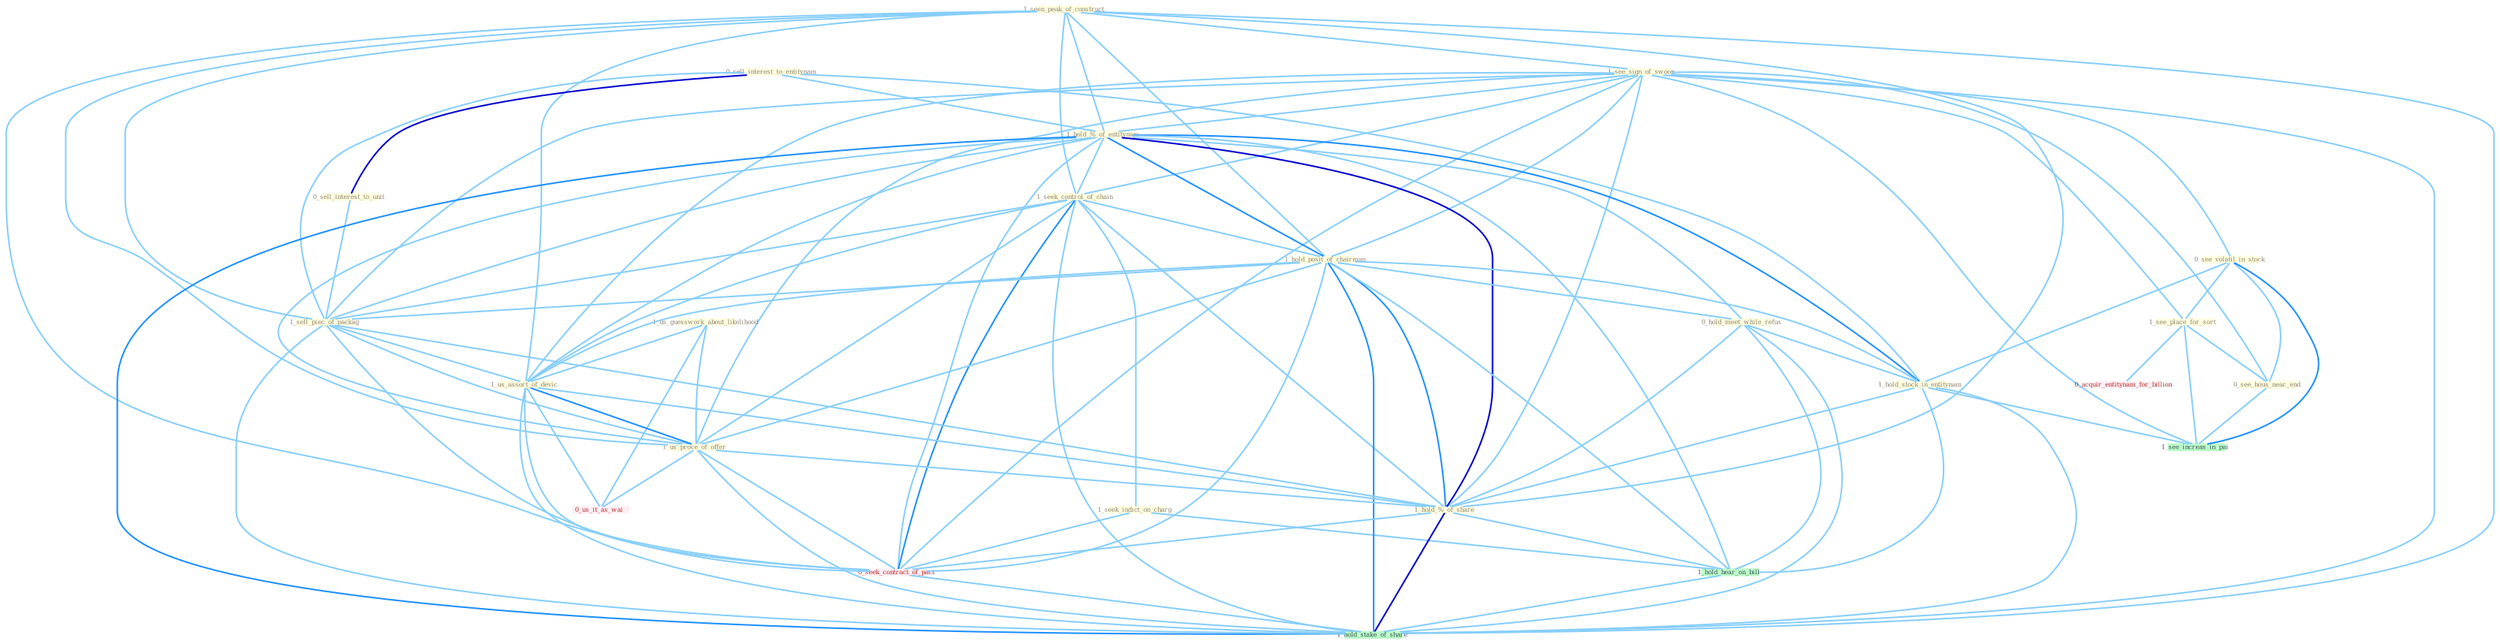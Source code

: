 Graph G{ 
    node
    [shape=polygon,style=filled,width=.5,height=.06,color="#BDFCC9",fixedsize=true,fontsize=4,
    fontcolor="#2f4f4f"];
    {node
    [color="#ffffe0", fontcolor="#8b7d6b"] "1_seen_peak_of_construct " "0_sell_interest_to_entitynam " "1_see_sign_of_swoon " "0_sell_interest_to_unit " "1_hold_%_of_entitynam " "1_seek_control_of_chain " "1_seek_indict_on_charg " "1_us_guesswork_about_likelihood " "0_see_volatil_in_stock " "1_hold_posit_of_chairman " "1_see_place_for_sort " "1_sell_piec_of_packag " "1_us_assort_of_devic " "1_us_proce_of_offer " "0_hold_meet_while_refus " "1_hold_stock_in_entitynam " "1_hold_%_of_share " "0_see_hous_near_end "}
{node [color="#fff0f5", fontcolor="#b22222"] "0_seek_contract_of_pact " "0_us_it_as_wai " "0_acquir_entitynam_for_billion "}
edge [color="#B0E2FF"];

	"1_seen_peak_of_construct " -- "1_see_sign_of_swoon " [w="1", color="#87cefa" ];
	"1_seen_peak_of_construct " -- "1_hold_%_of_entitynam " [w="1", color="#87cefa" ];
	"1_seen_peak_of_construct " -- "1_seek_control_of_chain " [w="1", color="#87cefa" ];
	"1_seen_peak_of_construct " -- "1_hold_posit_of_chairman " [w="1", color="#87cefa" ];
	"1_seen_peak_of_construct " -- "1_sell_piec_of_packag " [w="1", color="#87cefa" ];
	"1_seen_peak_of_construct " -- "1_us_assort_of_devic " [w="1", color="#87cefa" ];
	"1_seen_peak_of_construct " -- "1_us_proce_of_offer " [w="1", color="#87cefa" ];
	"1_seen_peak_of_construct " -- "1_hold_%_of_share " [w="1", color="#87cefa" ];
	"1_seen_peak_of_construct " -- "0_seek_contract_of_pact " [w="1", color="#87cefa" ];
	"1_seen_peak_of_construct " -- "1_hold_stake_of_share " [w="1", color="#87cefa" ];
	"0_sell_interest_to_entitynam " -- "0_sell_interest_to_unit " [w="3", color="#0000cd" , len=0.6];
	"0_sell_interest_to_entitynam " -- "1_hold_%_of_entitynam " [w="1", color="#87cefa" ];
	"0_sell_interest_to_entitynam " -- "1_sell_piec_of_packag " [w="1", color="#87cefa" ];
	"0_sell_interest_to_entitynam " -- "1_hold_stock_in_entitynam " [w="1", color="#87cefa" ];
	"1_see_sign_of_swoon " -- "1_hold_%_of_entitynam " [w="1", color="#87cefa" ];
	"1_see_sign_of_swoon " -- "1_seek_control_of_chain " [w="1", color="#87cefa" ];
	"1_see_sign_of_swoon " -- "0_see_volatil_in_stock " [w="1", color="#87cefa" ];
	"1_see_sign_of_swoon " -- "1_hold_posit_of_chairman " [w="1", color="#87cefa" ];
	"1_see_sign_of_swoon " -- "1_see_place_for_sort " [w="1", color="#87cefa" ];
	"1_see_sign_of_swoon " -- "1_sell_piec_of_packag " [w="1", color="#87cefa" ];
	"1_see_sign_of_swoon " -- "1_us_assort_of_devic " [w="1", color="#87cefa" ];
	"1_see_sign_of_swoon " -- "1_us_proce_of_offer " [w="1", color="#87cefa" ];
	"1_see_sign_of_swoon " -- "1_hold_%_of_share " [w="1", color="#87cefa" ];
	"1_see_sign_of_swoon " -- "0_see_hous_near_end " [w="1", color="#87cefa" ];
	"1_see_sign_of_swoon " -- "0_seek_contract_of_pact " [w="1", color="#87cefa" ];
	"1_see_sign_of_swoon " -- "1_see_increas_in_pai " [w="1", color="#87cefa" ];
	"1_see_sign_of_swoon " -- "1_hold_stake_of_share " [w="1", color="#87cefa" ];
	"0_sell_interest_to_unit " -- "1_sell_piec_of_packag " [w="1", color="#87cefa" ];
	"1_hold_%_of_entitynam " -- "1_seek_control_of_chain " [w="1", color="#87cefa" ];
	"1_hold_%_of_entitynam " -- "1_hold_posit_of_chairman " [w="2", color="#1e90ff" , len=0.8];
	"1_hold_%_of_entitynam " -- "1_sell_piec_of_packag " [w="1", color="#87cefa" ];
	"1_hold_%_of_entitynam " -- "1_us_assort_of_devic " [w="1", color="#87cefa" ];
	"1_hold_%_of_entitynam " -- "1_us_proce_of_offer " [w="1", color="#87cefa" ];
	"1_hold_%_of_entitynam " -- "0_hold_meet_while_refus " [w="1", color="#87cefa" ];
	"1_hold_%_of_entitynam " -- "1_hold_stock_in_entitynam " [w="2", color="#1e90ff" , len=0.8];
	"1_hold_%_of_entitynam " -- "1_hold_%_of_share " [w="3", color="#0000cd" , len=0.6];
	"1_hold_%_of_entitynam " -- "0_seek_contract_of_pact " [w="1", color="#87cefa" ];
	"1_hold_%_of_entitynam " -- "1_hold_hear_on_bill " [w="1", color="#87cefa" ];
	"1_hold_%_of_entitynam " -- "1_hold_stake_of_share " [w="2", color="#1e90ff" , len=0.8];
	"1_seek_control_of_chain " -- "1_seek_indict_on_charg " [w="1", color="#87cefa" ];
	"1_seek_control_of_chain " -- "1_hold_posit_of_chairman " [w="1", color="#87cefa" ];
	"1_seek_control_of_chain " -- "1_sell_piec_of_packag " [w="1", color="#87cefa" ];
	"1_seek_control_of_chain " -- "1_us_assort_of_devic " [w="1", color="#87cefa" ];
	"1_seek_control_of_chain " -- "1_us_proce_of_offer " [w="1", color="#87cefa" ];
	"1_seek_control_of_chain " -- "1_hold_%_of_share " [w="1", color="#87cefa" ];
	"1_seek_control_of_chain " -- "0_seek_contract_of_pact " [w="2", color="#1e90ff" , len=0.8];
	"1_seek_control_of_chain " -- "1_hold_stake_of_share " [w="1", color="#87cefa" ];
	"1_seek_indict_on_charg " -- "0_seek_contract_of_pact " [w="1", color="#87cefa" ];
	"1_seek_indict_on_charg " -- "1_hold_hear_on_bill " [w="1", color="#87cefa" ];
	"1_us_guesswork_about_likelihood " -- "1_us_assort_of_devic " [w="1", color="#87cefa" ];
	"1_us_guesswork_about_likelihood " -- "1_us_proce_of_offer " [w="1", color="#87cefa" ];
	"1_us_guesswork_about_likelihood " -- "0_us_it_as_wai " [w="1", color="#87cefa" ];
	"0_see_volatil_in_stock " -- "1_see_place_for_sort " [w="1", color="#87cefa" ];
	"0_see_volatil_in_stock " -- "1_hold_stock_in_entitynam " [w="1", color="#87cefa" ];
	"0_see_volatil_in_stock " -- "0_see_hous_near_end " [w="1", color="#87cefa" ];
	"0_see_volatil_in_stock " -- "1_see_increas_in_pai " [w="2", color="#1e90ff" , len=0.8];
	"1_hold_posit_of_chairman " -- "1_sell_piec_of_packag " [w="1", color="#87cefa" ];
	"1_hold_posit_of_chairman " -- "1_us_assort_of_devic " [w="1", color="#87cefa" ];
	"1_hold_posit_of_chairman " -- "1_us_proce_of_offer " [w="1", color="#87cefa" ];
	"1_hold_posit_of_chairman " -- "0_hold_meet_while_refus " [w="1", color="#87cefa" ];
	"1_hold_posit_of_chairman " -- "1_hold_stock_in_entitynam " [w="1", color="#87cefa" ];
	"1_hold_posit_of_chairman " -- "1_hold_%_of_share " [w="2", color="#1e90ff" , len=0.8];
	"1_hold_posit_of_chairman " -- "0_seek_contract_of_pact " [w="1", color="#87cefa" ];
	"1_hold_posit_of_chairman " -- "1_hold_hear_on_bill " [w="1", color="#87cefa" ];
	"1_hold_posit_of_chairman " -- "1_hold_stake_of_share " [w="2", color="#1e90ff" , len=0.8];
	"1_see_place_for_sort " -- "0_see_hous_near_end " [w="1", color="#87cefa" ];
	"1_see_place_for_sort " -- "0_acquir_entitynam_for_billion " [w="1", color="#87cefa" ];
	"1_see_place_for_sort " -- "1_see_increas_in_pai " [w="1", color="#87cefa" ];
	"1_sell_piec_of_packag " -- "1_us_assort_of_devic " [w="1", color="#87cefa" ];
	"1_sell_piec_of_packag " -- "1_us_proce_of_offer " [w="1", color="#87cefa" ];
	"1_sell_piec_of_packag " -- "1_hold_%_of_share " [w="1", color="#87cefa" ];
	"1_sell_piec_of_packag " -- "0_seek_contract_of_pact " [w="1", color="#87cefa" ];
	"1_sell_piec_of_packag " -- "1_hold_stake_of_share " [w="1", color="#87cefa" ];
	"1_us_assort_of_devic " -- "1_us_proce_of_offer " [w="2", color="#1e90ff" , len=0.8];
	"1_us_assort_of_devic " -- "1_hold_%_of_share " [w="1", color="#87cefa" ];
	"1_us_assort_of_devic " -- "0_seek_contract_of_pact " [w="1", color="#87cefa" ];
	"1_us_assort_of_devic " -- "0_us_it_as_wai " [w="1", color="#87cefa" ];
	"1_us_assort_of_devic " -- "1_hold_stake_of_share " [w="1", color="#87cefa" ];
	"1_us_proce_of_offer " -- "1_hold_%_of_share " [w="1", color="#87cefa" ];
	"1_us_proce_of_offer " -- "0_seek_contract_of_pact " [w="1", color="#87cefa" ];
	"1_us_proce_of_offer " -- "0_us_it_as_wai " [w="1", color="#87cefa" ];
	"1_us_proce_of_offer " -- "1_hold_stake_of_share " [w="1", color="#87cefa" ];
	"0_hold_meet_while_refus " -- "1_hold_stock_in_entitynam " [w="1", color="#87cefa" ];
	"0_hold_meet_while_refus " -- "1_hold_%_of_share " [w="1", color="#87cefa" ];
	"0_hold_meet_while_refus " -- "1_hold_hear_on_bill " [w="1", color="#87cefa" ];
	"0_hold_meet_while_refus " -- "1_hold_stake_of_share " [w="1", color="#87cefa" ];
	"1_hold_stock_in_entitynam " -- "1_hold_%_of_share " [w="1", color="#87cefa" ];
	"1_hold_stock_in_entitynam " -- "1_see_increas_in_pai " [w="1", color="#87cefa" ];
	"1_hold_stock_in_entitynam " -- "1_hold_hear_on_bill " [w="1", color="#87cefa" ];
	"1_hold_stock_in_entitynam " -- "1_hold_stake_of_share " [w="1", color="#87cefa" ];
	"1_hold_%_of_share " -- "0_seek_contract_of_pact " [w="1", color="#87cefa" ];
	"1_hold_%_of_share " -- "1_hold_hear_on_bill " [w="1", color="#87cefa" ];
	"1_hold_%_of_share " -- "1_hold_stake_of_share " [w="3", color="#0000cd" , len=0.6];
	"0_see_hous_near_end " -- "1_see_increas_in_pai " [w="1", color="#87cefa" ];
	"0_seek_contract_of_pact " -- "1_hold_stake_of_share " [w="1", color="#87cefa" ];
	"1_hold_hear_on_bill " -- "1_hold_stake_of_share " [w="1", color="#87cefa" ];
}